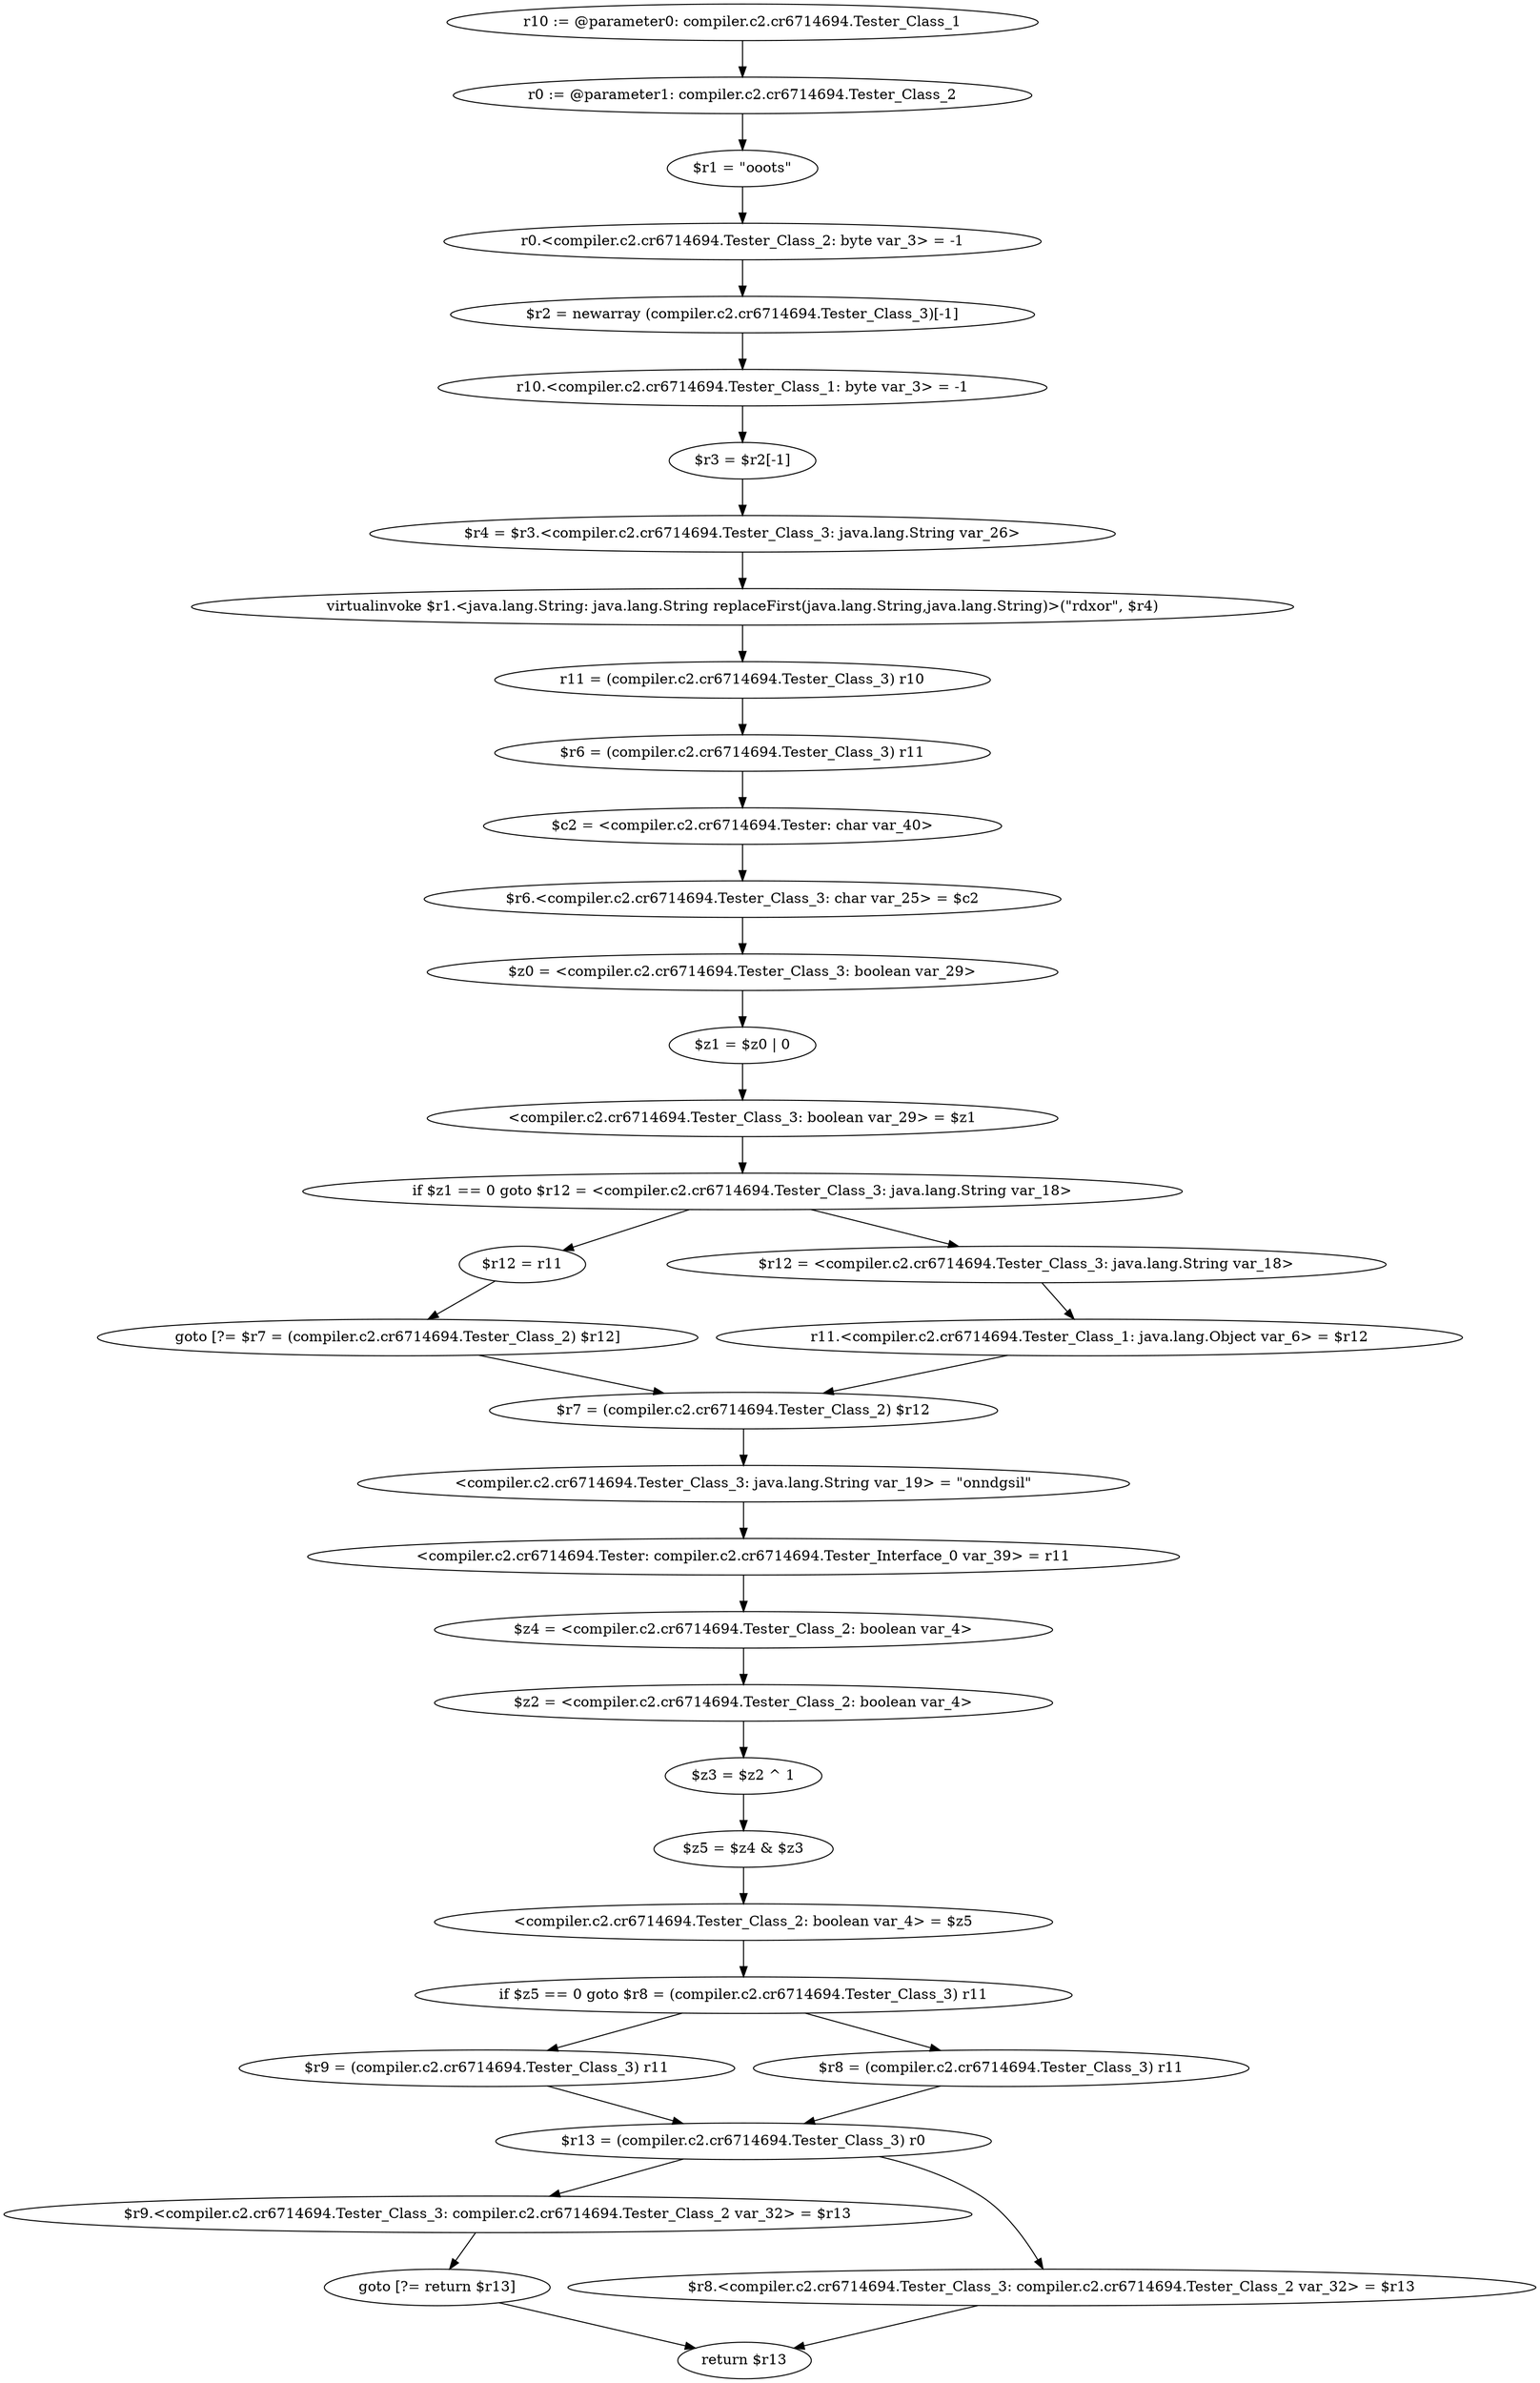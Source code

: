 digraph "unitGraph" {
    "r10 := @parameter0: compiler.c2.cr6714694.Tester_Class_1"
    "r0 := @parameter1: compiler.c2.cr6714694.Tester_Class_2"
    "$r1 = \"ooots\""
    "r0.<compiler.c2.cr6714694.Tester_Class_2: byte var_3> = -1"
    "$r2 = newarray (compiler.c2.cr6714694.Tester_Class_3)[-1]"
    "r10.<compiler.c2.cr6714694.Tester_Class_1: byte var_3> = -1"
    "$r3 = $r2[-1]"
    "$r4 = $r3.<compiler.c2.cr6714694.Tester_Class_3: java.lang.String var_26>"
    "virtualinvoke $r1.<java.lang.String: java.lang.String replaceFirst(java.lang.String,java.lang.String)>(\"rdxor\", $r4)"
    "r11 = (compiler.c2.cr6714694.Tester_Class_3) r10"
    "$r6 = (compiler.c2.cr6714694.Tester_Class_3) r11"
    "$c2 = <compiler.c2.cr6714694.Tester: char var_40>"
    "$r6.<compiler.c2.cr6714694.Tester_Class_3: char var_25> = $c2"
    "$z0 = <compiler.c2.cr6714694.Tester_Class_3: boolean var_29>"
    "$z1 = $z0 | 0"
    "<compiler.c2.cr6714694.Tester_Class_3: boolean var_29> = $z1"
    "if $z1 == 0 goto $r12 = <compiler.c2.cr6714694.Tester_Class_3: java.lang.String var_18>"
    "$r12 = r11"
    "goto [?= $r7 = (compiler.c2.cr6714694.Tester_Class_2) $r12]"
    "$r12 = <compiler.c2.cr6714694.Tester_Class_3: java.lang.String var_18>"
    "r11.<compiler.c2.cr6714694.Tester_Class_1: java.lang.Object var_6> = $r12"
    "$r7 = (compiler.c2.cr6714694.Tester_Class_2) $r12"
    "<compiler.c2.cr6714694.Tester_Class_3: java.lang.String var_19> = \"onndgsil\""
    "<compiler.c2.cr6714694.Tester: compiler.c2.cr6714694.Tester_Interface_0 var_39> = r11"
    "$z4 = <compiler.c2.cr6714694.Tester_Class_2: boolean var_4>"
    "$z2 = <compiler.c2.cr6714694.Tester_Class_2: boolean var_4>"
    "$z3 = $z2 ^ 1"
    "$z5 = $z4 & $z3"
    "<compiler.c2.cr6714694.Tester_Class_2: boolean var_4> = $z5"
    "if $z5 == 0 goto $r8 = (compiler.c2.cr6714694.Tester_Class_3) r11"
    "$r9 = (compiler.c2.cr6714694.Tester_Class_3) r11"
    "$r13 = (compiler.c2.cr6714694.Tester_Class_3) r0"
    "$r9.<compiler.c2.cr6714694.Tester_Class_3: compiler.c2.cr6714694.Tester_Class_2 var_32> = $r13"
    "goto [?= return $r13]"
    "$r8 = (compiler.c2.cr6714694.Tester_Class_3) r11"
    "$r8.<compiler.c2.cr6714694.Tester_Class_3: compiler.c2.cr6714694.Tester_Class_2 var_32> = $r13"
    "return $r13"
    "r10 := @parameter0: compiler.c2.cr6714694.Tester_Class_1"->"r0 := @parameter1: compiler.c2.cr6714694.Tester_Class_2";
    "r0 := @parameter1: compiler.c2.cr6714694.Tester_Class_2"->"$r1 = \"ooots\"";
    "$r1 = \"ooots\""->"r0.<compiler.c2.cr6714694.Tester_Class_2: byte var_3> = -1";
    "r0.<compiler.c2.cr6714694.Tester_Class_2: byte var_3> = -1"->"$r2 = newarray (compiler.c2.cr6714694.Tester_Class_3)[-1]";
    "$r2 = newarray (compiler.c2.cr6714694.Tester_Class_3)[-1]"->"r10.<compiler.c2.cr6714694.Tester_Class_1: byte var_3> = -1";
    "r10.<compiler.c2.cr6714694.Tester_Class_1: byte var_3> = -1"->"$r3 = $r2[-1]";
    "$r3 = $r2[-1]"->"$r4 = $r3.<compiler.c2.cr6714694.Tester_Class_3: java.lang.String var_26>";
    "$r4 = $r3.<compiler.c2.cr6714694.Tester_Class_3: java.lang.String var_26>"->"virtualinvoke $r1.<java.lang.String: java.lang.String replaceFirst(java.lang.String,java.lang.String)>(\"rdxor\", $r4)";
    "virtualinvoke $r1.<java.lang.String: java.lang.String replaceFirst(java.lang.String,java.lang.String)>(\"rdxor\", $r4)"->"r11 = (compiler.c2.cr6714694.Tester_Class_3) r10";
    "r11 = (compiler.c2.cr6714694.Tester_Class_3) r10"->"$r6 = (compiler.c2.cr6714694.Tester_Class_3) r11";
    "$r6 = (compiler.c2.cr6714694.Tester_Class_3) r11"->"$c2 = <compiler.c2.cr6714694.Tester: char var_40>";
    "$c2 = <compiler.c2.cr6714694.Tester: char var_40>"->"$r6.<compiler.c2.cr6714694.Tester_Class_3: char var_25> = $c2";
    "$r6.<compiler.c2.cr6714694.Tester_Class_3: char var_25> = $c2"->"$z0 = <compiler.c2.cr6714694.Tester_Class_3: boolean var_29>";
    "$z0 = <compiler.c2.cr6714694.Tester_Class_3: boolean var_29>"->"$z1 = $z0 | 0";
    "$z1 = $z0 | 0"->"<compiler.c2.cr6714694.Tester_Class_3: boolean var_29> = $z1";
    "<compiler.c2.cr6714694.Tester_Class_3: boolean var_29> = $z1"->"if $z1 == 0 goto $r12 = <compiler.c2.cr6714694.Tester_Class_3: java.lang.String var_18>";
    "if $z1 == 0 goto $r12 = <compiler.c2.cr6714694.Tester_Class_3: java.lang.String var_18>"->"$r12 = r11";
    "if $z1 == 0 goto $r12 = <compiler.c2.cr6714694.Tester_Class_3: java.lang.String var_18>"->"$r12 = <compiler.c2.cr6714694.Tester_Class_3: java.lang.String var_18>";
    "$r12 = r11"->"goto [?= $r7 = (compiler.c2.cr6714694.Tester_Class_2) $r12]";
    "goto [?= $r7 = (compiler.c2.cr6714694.Tester_Class_2) $r12]"->"$r7 = (compiler.c2.cr6714694.Tester_Class_2) $r12";
    "$r12 = <compiler.c2.cr6714694.Tester_Class_3: java.lang.String var_18>"->"r11.<compiler.c2.cr6714694.Tester_Class_1: java.lang.Object var_6> = $r12";
    "r11.<compiler.c2.cr6714694.Tester_Class_1: java.lang.Object var_6> = $r12"->"$r7 = (compiler.c2.cr6714694.Tester_Class_2) $r12";
    "$r7 = (compiler.c2.cr6714694.Tester_Class_2) $r12"->"<compiler.c2.cr6714694.Tester_Class_3: java.lang.String var_19> = \"onndgsil\"";
    "<compiler.c2.cr6714694.Tester_Class_3: java.lang.String var_19> = \"onndgsil\""->"<compiler.c2.cr6714694.Tester: compiler.c2.cr6714694.Tester_Interface_0 var_39> = r11";
    "<compiler.c2.cr6714694.Tester: compiler.c2.cr6714694.Tester_Interface_0 var_39> = r11"->"$z4 = <compiler.c2.cr6714694.Tester_Class_2: boolean var_4>";
    "$z4 = <compiler.c2.cr6714694.Tester_Class_2: boolean var_4>"->"$z2 = <compiler.c2.cr6714694.Tester_Class_2: boolean var_4>";
    "$z2 = <compiler.c2.cr6714694.Tester_Class_2: boolean var_4>"->"$z3 = $z2 ^ 1";
    "$z3 = $z2 ^ 1"->"$z5 = $z4 & $z3";
    "$z5 = $z4 & $z3"->"<compiler.c2.cr6714694.Tester_Class_2: boolean var_4> = $z5";
    "<compiler.c2.cr6714694.Tester_Class_2: boolean var_4> = $z5"->"if $z5 == 0 goto $r8 = (compiler.c2.cr6714694.Tester_Class_3) r11";
    "if $z5 == 0 goto $r8 = (compiler.c2.cr6714694.Tester_Class_3) r11"->"$r9 = (compiler.c2.cr6714694.Tester_Class_3) r11";
    "if $z5 == 0 goto $r8 = (compiler.c2.cr6714694.Tester_Class_3) r11"->"$r8 = (compiler.c2.cr6714694.Tester_Class_3) r11";
    "$r9 = (compiler.c2.cr6714694.Tester_Class_3) r11"->"$r13 = (compiler.c2.cr6714694.Tester_Class_3) r0";
    "$r13 = (compiler.c2.cr6714694.Tester_Class_3) r0"->"$r9.<compiler.c2.cr6714694.Tester_Class_3: compiler.c2.cr6714694.Tester_Class_2 var_32> = $r13";
    "$r9.<compiler.c2.cr6714694.Tester_Class_3: compiler.c2.cr6714694.Tester_Class_2 var_32> = $r13"->"goto [?= return $r13]";
    "goto [?= return $r13]"->"return $r13";
    "$r8 = (compiler.c2.cr6714694.Tester_Class_3) r11"->"$r13 = (compiler.c2.cr6714694.Tester_Class_3) r0";
    "$r13 = (compiler.c2.cr6714694.Tester_Class_3) r0"->"$r8.<compiler.c2.cr6714694.Tester_Class_3: compiler.c2.cr6714694.Tester_Class_2 var_32> = $r13";
    "$r8.<compiler.c2.cr6714694.Tester_Class_3: compiler.c2.cr6714694.Tester_Class_2 var_32> = $r13"->"return $r13";
}

